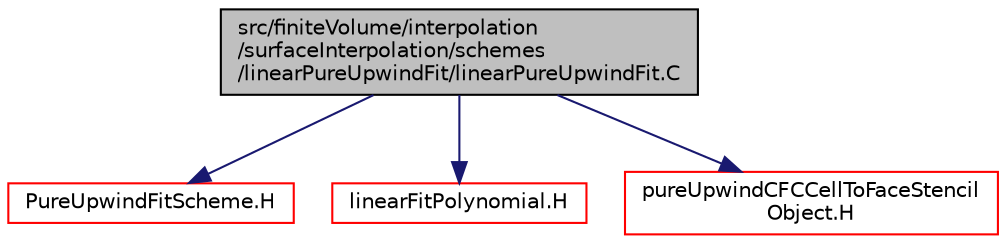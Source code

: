 digraph "src/finiteVolume/interpolation/surfaceInterpolation/schemes/linearPureUpwindFit/linearPureUpwindFit.C"
{
  bgcolor="transparent";
  edge [fontname="Helvetica",fontsize="10",labelfontname="Helvetica",labelfontsize="10"];
  node [fontname="Helvetica",fontsize="10",shape=record];
  Node1 [label="src/finiteVolume/interpolation\l/surfaceInterpolation/schemes\l/linearPureUpwindFit/linearPureUpwindFit.C",height=0.2,width=0.4,color="black", fillcolor="grey75", style="filled", fontcolor="black"];
  Node1 -> Node2 [color="midnightblue",fontsize="10",style="solid",fontname="Helvetica"];
  Node2 [label="PureUpwindFitScheme.H",height=0.2,width=0.4,color="red",URL="$a06304.html"];
  Node1 -> Node3 [color="midnightblue",fontsize="10",style="solid",fontname="Helvetica"];
  Node3 [label="linearFitPolynomial.H",height=0.2,width=0.4,color="red",URL="$a06284.html"];
  Node1 -> Node4 [color="midnightblue",fontsize="10",style="solid",fontname="Helvetica"];
  Node4 [label="pureUpwindCFCCellToFaceStencil\lObject.H",height=0.2,width=0.4,color="red",URL="$a06030.html"];
}
